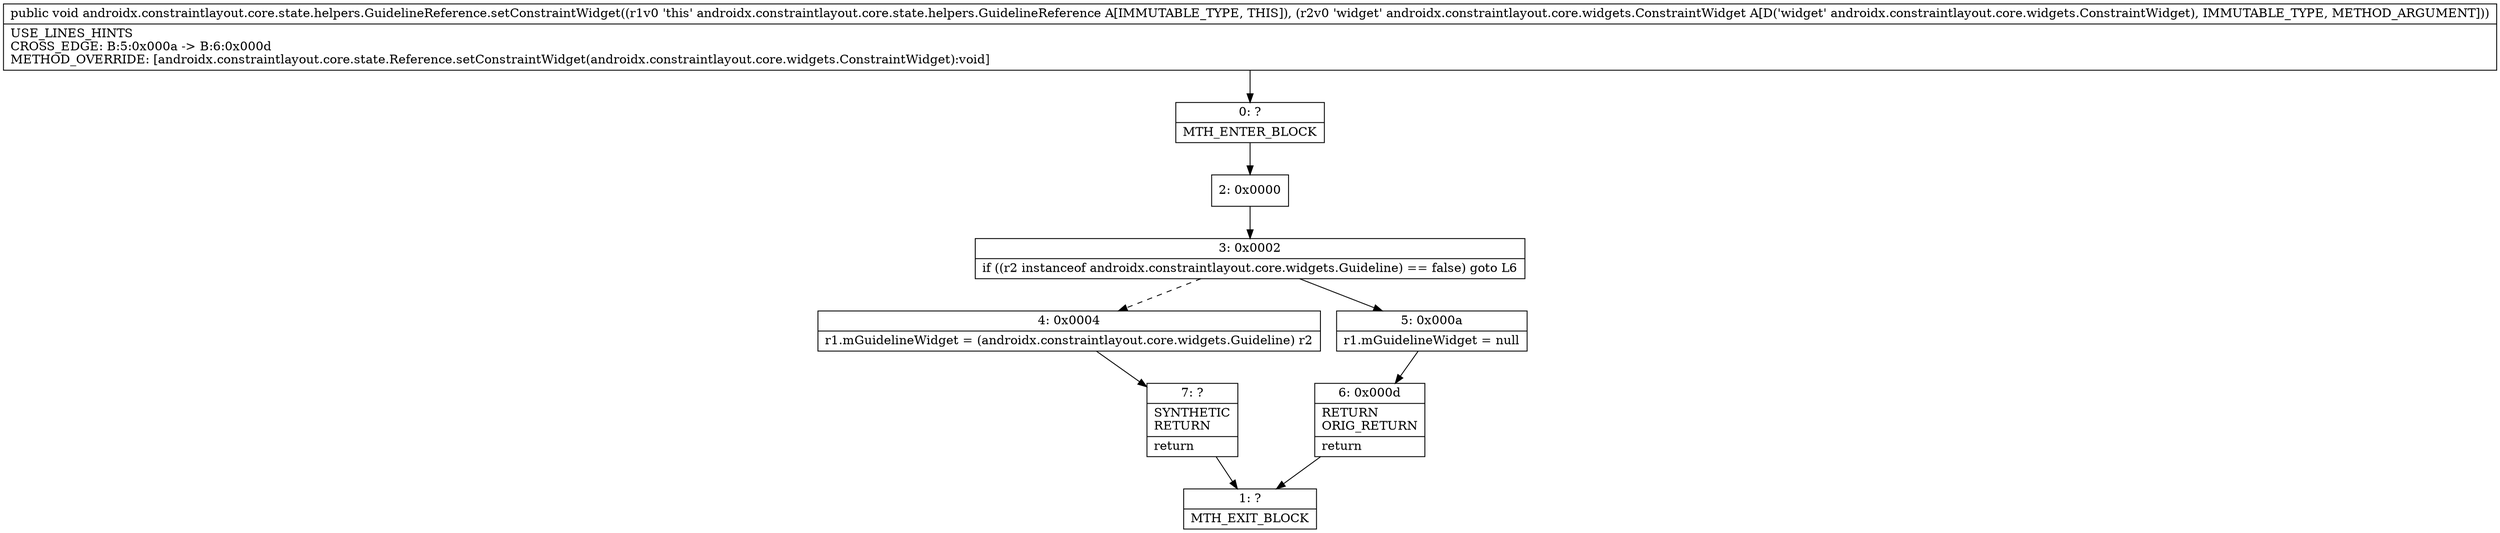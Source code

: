digraph "CFG forandroidx.constraintlayout.core.state.helpers.GuidelineReference.setConstraintWidget(Landroidx\/constraintlayout\/core\/widgets\/ConstraintWidget;)V" {
Node_0 [shape=record,label="{0\:\ ?|MTH_ENTER_BLOCK\l}"];
Node_2 [shape=record,label="{2\:\ 0x0000}"];
Node_3 [shape=record,label="{3\:\ 0x0002|if ((r2 instanceof androidx.constraintlayout.core.widgets.Guideline) == false) goto L6\l}"];
Node_4 [shape=record,label="{4\:\ 0x0004|r1.mGuidelineWidget = (androidx.constraintlayout.core.widgets.Guideline) r2\l}"];
Node_7 [shape=record,label="{7\:\ ?|SYNTHETIC\lRETURN\l|return\l}"];
Node_1 [shape=record,label="{1\:\ ?|MTH_EXIT_BLOCK\l}"];
Node_5 [shape=record,label="{5\:\ 0x000a|r1.mGuidelineWidget = null\l}"];
Node_6 [shape=record,label="{6\:\ 0x000d|RETURN\lORIG_RETURN\l|return\l}"];
MethodNode[shape=record,label="{public void androidx.constraintlayout.core.state.helpers.GuidelineReference.setConstraintWidget((r1v0 'this' androidx.constraintlayout.core.state.helpers.GuidelineReference A[IMMUTABLE_TYPE, THIS]), (r2v0 'widget' androidx.constraintlayout.core.widgets.ConstraintWidget A[D('widget' androidx.constraintlayout.core.widgets.ConstraintWidget), IMMUTABLE_TYPE, METHOD_ARGUMENT]))  | USE_LINES_HINTS\lCROSS_EDGE: B:5:0x000a \-\> B:6:0x000d\lMETHOD_OVERRIDE: [androidx.constraintlayout.core.state.Reference.setConstraintWidget(androidx.constraintlayout.core.widgets.ConstraintWidget):void]\l}"];
MethodNode -> Node_0;Node_0 -> Node_2;
Node_2 -> Node_3;
Node_3 -> Node_4[style=dashed];
Node_3 -> Node_5;
Node_4 -> Node_7;
Node_7 -> Node_1;
Node_5 -> Node_6;
Node_6 -> Node_1;
}

